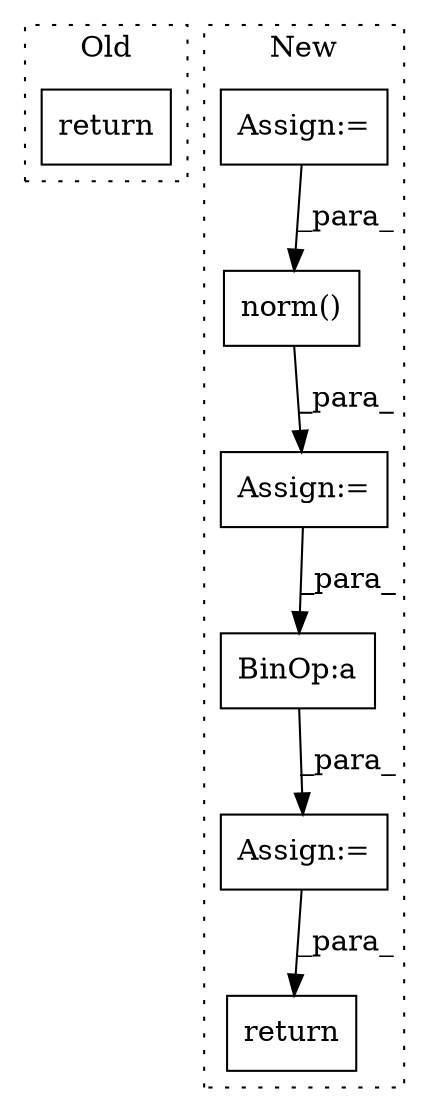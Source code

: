 digraph G {
subgraph cluster0 {
1 [label="return" a="93" s="1867" l="7" shape="box"];
label = "Old";
style="dotted";
}
subgraph cluster1 {
2 [label="norm()" a="75" s="2109,2121" l="10,1" shape="box"];
3 [label="return" a="93" s="2518" l="7" shape="box"];
4 [label="Assign:=" a="68" s="2036" l="3" shape="box"];
5 [label="Assign:=" a="68" s="2311" l="3" shape="box"];
6 [label="Assign:=" a="68" s="2391" l="3" shape="box"];
7 [label="BinOp:a" a="82" s="2405" l="3" shape="box"];
label = "New";
style="dotted";
}
2 -> 5 [label="_para_"];
4 -> 2 [label="_para_"];
5 -> 7 [label="_para_"];
6 -> 3 [label="_para_"];
7 -> 6 [label="_para_"];
}